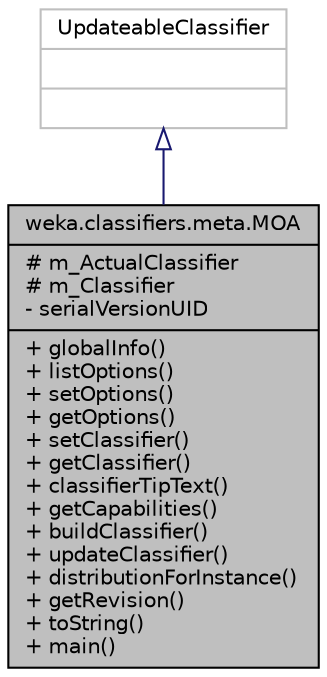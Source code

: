digraph G
{
  edge [fontname="Helvetica",fontsize="10",labelfontname="Helvetica",labelfontsize="10"];
  node [fontname="Helvetica",fontsize="10",shape=record];
  Node1 [label="{weka.classifiers.meta.MOA\n|# m_ActualClassifier\l# m_Classifier\l- serialVersionUID\l|+ globalInfo()\l+ listOptions()\l+ setOptions()\l+ getOptions()\l+ setClassifier()\l+ getClassifier()\l+ classifierTipText()\l+ getCapabilities()\l+ buildClassifier()\l+ updateClassifier()\l+ distributionForInstance()\l+ getRevision()\l+ toString()\l+ main()\l}",height=0.2,width=0.4,color="black", fillcolor="grey75", style="filled" fontcolor="black"];
  Node2 -> Node1 [dir=back,color="midnightblue",fontsize="10",style="solid",arrowtail="empty",fontname="Helvetica"];
  Node2 [label="{UpdateableClassifier\n||}",height=0.2,width=0.4,color="grey75", fillcolor="white", style="filled"];
}
